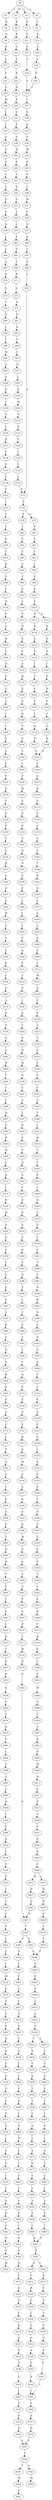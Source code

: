 strict digraph  {
	S0 -> S1 [ label = Y ];
	S0 -> S2 [ label = M ];
	S0 -> S3 [ label = L ];
	S0 -> S4 [ label = V ];
	S1 -> S5 [ label = R ];
	S2 -> S6 [ label = K ];
	S3 -> S7 [ label = R ];
	S4 -> S8 [ label = L ];
	S5 -> S9 [ label = D ];
	S6 -> S10 [ label = R ];
	S7 -> S11 [ label = G ];
	S8 -> S12 [ label = R ];
	S9 -> S13 [ label = S ];
	S10 -> S14 [ label = G ];
	S11 -> S15 [ label = V ];
	S12 -> S16 [ label = G ];
	S13 -> S17 [ label = V ];
	S14 -> S18 [ label = F ];
	S15 -> S19 [ label = G ];
	S16 -> S20 [ label = V ];
	S17 -> S21 [ label = Y ];
	S18 -> S22 [ label = R ];
	S19 -> S23 [ label = F ];
	S20 -> S24 [ label = G ];
	S21 -> S25 [ label = G ];
	S22 -> S26 [ label = D ];
	S23 -> S27 [ label = I ];
	S24 -> S23 [ label = F ];
	S25 -> S28 [ label = M ];
	S26 -> S29 [ label = S ];
	S27 -> S30 [ label = S ];
	S28 -> S31 [ label = L ];
	S29 -> S32 [ label = L ];
	S30 -> S33 [ label = Q ];
	S31 -> S34 [ label = I ];
	S32 -> S35 [ label = Y ];
	S33 -> S36 [ label = F ];
	S34 -> S37 [ label = A ];
	S35 -> S38 [ label = G ];
	S36 -> S39 [ label = M ];
	S37 -> S40 [ label = G ];
	S38 -> S41 [ label = M ];
	S39 -> S42 [ label = D ];
	S40 -> S43 [ label = V ];
	S41 -> S44 [ label = S ];
	S42 -> S45 [ label = V ];
	S43 -> S46 [ label = L ];
	S44 -> S47 [ label = I ];
	S45 -> S48 [ label = L ];
	S46 -> S49 [ label = L ];
	S47 -> S50 [ label = S ];
	S48 -> S51 [ label = W ];
	S49 -> S52 [ label = G ];
	S50 -> S53 [ label = G ];
	S51 -> S54 [ label = S ];
	S52 -> S55 [ label = V ];
	S53 -> S56 [ label = L ];
	S54 -> S57 [ label = D ];
	S55 -> S58 [ label = N ];
	S56 -> S59 [ label = L ];
	S57 -> S60 [ label = S ];
	S58 -> S61 [ label = L ];
	S59 -> S62 [ label = F ];
	S60 -> S63 [ label = C ];
	S61 -> S64 [ label = L ];
	S62 -> S65 [ label = G ];
	S63 -> S66 [ label = V ];
	S64 -> S67 [ label = A ];
	S65 -> S68 [ label = F ];
	S66 -> S69 [ label = L ];
	S67 -> S70 [ label = Q ];
	S68 -> S71 [ label = N ];
	S69 -> S72 [ label = N ];
	S70 -> S73 [ label = S ];
	S71 -> S74 [ label = L ];
	S72 -> S75 [ label = F ];
	S73 -> S76 [ label = L ];
	S74 -> S77 [ label = V ];
	S75 -> S78 [ label = E ];
	S75 -> S79 [ label = Q ];
	S76 -> S80 [ label = D ];
	S77 -> S81 [ label = S ];
	S78 -> S82 [ label = I ];
	S79 -> S83 [ label = S ];
	S80 -> S84 [ label = L ];
	S81 -> S85 [ label = Q ];
	S82 -> S86 [ label = V ];
	S83 -> S87 [ label = L ];
	S84 -> S88 [ label = L ];
	S85 -> S89 [ label = S ];
	S86 -> S90 [ label = F ];
	S87 -> S91 [ label = L ];
	S88 -> S92 [ label = W ];
	S89 -> S93 [ label = L ];
	S90 -> S94 [ label = S ];
	S91 -> S95 [ label = L ];
	S92 -> S96 [ label = A ];
	S93 -> S97 [ label = D ];
	S94 -> S98 [ label = T ];
	S95 -> S99 [ label = P ];
	S96 -> S100 [ label = N ];
	S97 -> S101 [ label = L ];
	S98 -> S102 [ label = G ];
	S99 -> S103 [ label = E ];
	S100 -> S104 [ label = E ];
	S101 -> S105 [ label = K ];
	S102 -> S106 [ label = I ];
	S103 -> S107 [ label = F ];
	S104 -> S108 [ label = C ];
	S105 -> S109 [ label = W ];
	S106 -> S110 [ label = T ];
	S107 -> S111 [ label = H ];
	S107 -> S112 [ label = R ];
	S108 -> S113 [ label = V ];
	S109 -> S114 [ label = A ];
	S110 -> S115 [ label = N ];
	S111 -> S116 [ label = K ];
	S112 -> S117 [ label = K ];
	S113 -> S118 [ label = L ];
	S114 -> S119 [ label = D ];
	S115 -> S120 [ label = E ];
	S116 -> S121 [ label = E ];
	S117 -> S122 [ label = E ];
	S118 -> S123 [ label = D ];
	S119 -> S124 [ label = S ];
	S120 -> S125 [ label = F ];
	S121 -> S126 [ label = A ];
	S122 -> S127 [ label = A ];
	S123 -> S128 [ label = F ];
	S124 -> S129 [ label = C ];
	S125 -> S130 [ label = E ];
	S126 -> S131 [ label = L ];
	S127 -> S132 [ label = L ];
	S128 -> S133 [ label = E ];
	S129 -> S134 [ label = V ];
	S130 -> S135 [ label = W ];
	S131 -> S136 [ label = A ];
	S132 -> S137 [ label = P ];
	S133 -> S138 [ label = S ];
	S134 -> S139 [ label = L ];
	S135 -> S140 [ label = G ];
	S136 -> S141 [ label = V ];
	S137 -> S142 [ label = V ];
	S138 -> S143 [ label = V ];
	S139 -> S72 [ label = N ];
	S140 -> S144 [ label = D ];
	S141 -> S145 [ label = V ];
	S142 -> S146 [ label = V ];
	S143 -> S147 [ label = L ];
	S144 -> S148 [ label = Q ];
	S145 -> S149 [ label = L ];
	S146 -> S150 [ label = L ];
	S147 -> S151 [ label = T ];
	S148 -> S152 [ label = C ];
	S149 -> S153 [ label = Q ];
	S150 -> S154 [ label = Q ];
	S151 -> S155 [ label = L ];
	S152 -> S156 [ label = S ];
	S153 -> S157 [ label = H ];
	S154 -> S158 [ label = H ];
	S155 -> S159 [ label = G ];
	S156 -> S160 [ label = T ];
	S157 -> S161 [ label = G ];
	S158 -> S161 [ label = G ];
	S159 -> S162 [ label = T ];
	S160 -> S163 [ label = L ];
	S161 -> S164 [ label = E ];
	S162 -> S165 [ label = K ];
	S163 -> S166 [ label = P ];
	S164 -> S167 [ label = G ];
	S165 -> S168 [ label = E ];
	S166 -> S169 [ label = M ];
	S167 -> S170 [ label = R ];
	S168 -> S171 [ label = T ];
	S169 -> S172 [ label = T ];
	S170 -> S173 [ label = V ];
	S171 -> S174 [ label = D ];
	S172 -> S175 [ label = N ];
	S173 -> S176 [ label = E ];
	S174 -> S177 [ label = F ];
	S175 -> S178 [ label = D ];
	S176 -> S179 [ label = T ];
	S177 -> S180 [ label = E ];
	S178 -> S181 [ label = S ];
	S179 -> S182 [ label = V ];
	S180 -> S183 [ label = W ];
	S181 -> S184 [ label = H ];
	S182 -> S185 [ label = F ];
	S183 -> S186 [ label = G ];
	S184 -> S187 [ label = N ];
	S185 -> S188 [ label = T ];
	S186 -> S189 [ label = H ];
	S187 -> S190 [ label = R ];
	S188 -> S191 [ label = R ];
	S189 -> S192 [ label = D ];
	S190 -> S193 [ label = F ];
	S191 -> S194 [ label = R ];
	S192 -> S195 [ label = C ];
	S193 -> S196 [ label = L ];
	S194 -> S197 [ label = G ];
	S195 -> S198 [ label = A ];
	S196 -> S199 [ label = I ];
	S197 -> S200 [ label = E ];
	S198 -> S201 [ label = I ];
	S199 -> S202 [ label = L ];
	S200 -> S203 [ label = Y ];
	S201 -> S204 [ label = L ];
	S202 -> S205 [ label = P ];
	S203 -> S206 [ label = D ];
	S204 -> S207 [ label = R ];
	S205 -> S208 [ label = D ];
	S206 -> S209 [ label = F ];
	S207 -> S210 [ label = G ];
	S208 -> S211 [ label = E ];
	S209 -> S212 [ label = E ];
	S210 -> S213 [ label = S ];
	S211 -> S214 [ label = C ];
	S212 -> S215 [ label = W ];
	S213 -> S216 [ label = F ];
	S214 -> S217 [ label = S ];
	S215 -> S218 [ label = G ];
	S216 -> S219 [ label = S ];
	S217 -> S220 [ label = I ];
	S218 -> S221 [ label = E ];
	S219 -> S222 [ label = V ];
	S220 -> S223 [ label = A ];
	S221 -> S224 [ label = K ];
	S222 -> S225 [ label = N ];
	S223 -> S226 [ label = T ];
	S224 -> S227 [ label = C ];
	S225 -> S228 [ label = P ];
	S226 -> S229 [ label = S ];
	S227 -> S230 [ label = A ];
	S228 -> S231 [ label = V ];
	S229 -> S232 [ label = N ];
	S230 -> S233 [ label = S ];
	S231 -> S234 [ label = E ];
	S232 -> S235 [ label = W ];
	S233 -> S236 [ label = L ];
	S234 -> S237 [ label = D ];
	S235 -> S238 [ label = D ];
	S236 -> S239 [ label = P ];
	S237 -> S240 [ label = G ];
	S238 -> S241 [ label = V ];
	S239 -> S242 [ label = V ];
	S240 -> S243 [ label = Q ];
	S241 -> S244 [ label = A ];
	S242 -> S245 [ label = G ];
	S243 -> S246 [ label = G ];
	S244 -> S247 [ label = Y ];
	S245 -> S248 [ label = T ];
	S246 -> S249 [ label = W ];
	S247 -> S250 [ label = R ];
	S248 -> S251 [ label = L ];
	S249 -> S252 [ label = P ];
	S250 -> S253 [ label = E ];
	S251 -> S254 [ label = N ];
	S252 -> S255 [ label = A ];
	S253 -> S256 [ label = C ];
	S254 -> S257 [ label = L ];
	S255 -> S258 [ label = L ];
	S256 -> S259 [ label = H ];
	S257 -> S260 [ label = T ];
	S258 -> S261 [ label = G ];
	S259 -> S262 [ label = S ];
	S260 -> S263 [ label = E ];
	S261 -> S264 [ label = C ];
	S262 -> S265 [ label = F ];
	S263 -> S266 [ label = T ];
	S264 -> S267 [ label = P ];
	S265 -> S268 [ label = S ];
	S266 -> S269 [ label = D ];
	S267 -> S270 [ label = A ];
	S268 -> S271 [ label = K ];
	S269 -> S272 [ label = C ];
	S270 -> S273 [ label = N ];
	S271 -> S274 [ label = S ];
	S272 -> S275 [ label = G ];
	S273 -> S276 [ label = S ];
	S274 -> S277 [ label = G ];
	S275 -> S278 [ label = L ];
	S276 -> S279 [ label = D ];
	S277 -> S280 [ label = D ];
	S278 -> S281 [ label = T ];
	S279 -> S282 [ label = S ];
	S280 -> S283 [ label = F ];
	S281 -> S284 [ label = T ];
	S282 -> S285 [ label = W ];
	S283 -> S286 [ label = H ];
	S284 -> S287 [ label = T ];
	S285 -> S288 [ label = T ];
	S286 -> S289 [ label = E ];
	S287 -> S290 [ label = N ];
	S288 -> S291 [ label = T ];
	S289 -> S292 [ label = L ];
	S290 -> S293 [ label = W ];
	S291 -> S294 [ label = T ];
	S292 -> S295 [ label = L ];
	S293 -> S296 [ label = D ];
	S294 -> S297 [ label = N ];
	S295 -> S298 [ label = P ];
	S296 -> S299 [ label = V ];
	S297 -> S300 [ label = V ];
	S298 -> S301 [ label = V ];
	S299 -> S302 [ label = D ];
	S300 -> S303 [ label = R ];
	S301 -> S304 [ label = T ];
	S302 -> S305 [ label = F ];
	S303 -> S306 [ label = M ];
	S304 -> S307 [ label = Y ];
	S305 -> S308 [ label = R ];
	S306 -> S309 [ label = C ];
	S307 -> S310 [ label = N ];
	S308 -> S311 [ label = T ];
	S309 -> S312 [ label = Q ];
	S310 -> S313 [ label = K ];
	S311 -> S314 [ label = C ];
	S312 -> S315 [ label = L ];
	S313 -> S316 [ label = E ];
	S314 -> S317 [ label = K ];
	S315 -> S318 [ label = N ];
	S316 -> S319 [ label = E ];
	S317 -> S320 [ label = S ];
	S318 -> S321 [ label = W ];
	S319 -> S322 [ label = E ];
	S320 -> S323 [ label = P ];
	S321 -> S324 [ label = Q ];
	S322 -> S325 [ label = R ];
	S323 -> S326 [ label = Q ];
	S324 -> S327 [ label = D ];
	S325 -> S328 [ label = S ];
	S326 -> S329 [ label = L ];
	S327 -> S330 [ label = E ];
	S328 -> S331 [ label = W ];
	S329 -> S332 [ label = R ];
	S330 -> S333 [ label = L ];
	S331 -> S334 [ label = G ];
	S332 -> S335 [ label = G ];
	S333 -> S336 [ label = S ];
	S334 -> S337 [ label = C ];
	S335 -> S338 [ label = S ];
	S336 -> S339 [ label = G ];
	S337 -> S340 [ label = K ];
	S338 -> S341 [ label = T ];
	S339 -> S342 [ label = S ];
	S340 -> S343 [ label = E ];
	S341 -> S344 [ label = N ];
	S342 -> S345 [ label = A ];
	S343 -> S346 [ label = R ];
	S344 -> S347 [ label = S ];
	S345 -> S348 [ label = R ];
	S346 -> S349 [ label = M ];
	S347 -> S350 [ label = L ];
	S348 -> S351 [ label = S ];
	S349 -> S352 [ label = E ];
	S350 -> S353 [ label = P ];
	S351 -> S354 [ label = R ];
	S352 -> S355 [ label = A ];
	S353 -> S356 [ label = V ];
	S354 -> S357 [ label = N ];
	S355 -> S358 [ label = A ];
	S356 -> S359 [ label = T ];
	S357 -> S360 [ label = R ];
	S358 -> S361 [ label = G ];
	S359 -> S362 [ label = L ];
	S360 -> S363 [ label = H ];
	S361 -> S364 [ label = P ];
	S362 -> S365 [ label = S ];
	S363 -> S366 [ label = A ];
	S364 -> S367 [ label = S ];
	S365 -> S368 [ label = R ];
	S366 -> S369 [ label = A ];
	S367 -> S370 [ label = R ];
	S368 -> S371 [ label = T ];
	S369 -> S372 [ label = E ];
	S370 -> S373 [ label = C ];
	S371 -> S374 [ label = H ];
	S372 -> S375 [ label = L ];
	S373 -> S376 [ label = W ];
	S374 -> S377 [ label = E ];
	S375 -> S378 [ label = S ];
	S376 -> S379 [ label = H ];
	S377 -> S380 [ label = L ];
	S378 -> S381 [ label = A ];
	S379 -> S382 [ label = D ];
	S380 -> S383 [ label = S ];
	S381 -> S384 [ label = G ];
	S382 -> S385 [ label = P ];
	S383 -> S386 [ label = W ];
	S384 -> S387 [ label = C ];
	S385 -> S388 [ label = T ];
	S386 -> S389 [ label = G ];
	S387 -> S390 [ label = R ];
	S388 -> S391 [ label = F ];
	S388 -> S392 [ label = Y ];
	S389 -> S393 [ label = C ];
	S390 -> S394 [ label = S ];
	S391 -> S395 [ label = G ];
	S392 -> S396 [ label = G ];
	S393 -> S397 [ label = A ];
	S394 -> S398 [ label = S ];
	S395 -> S399 [ label = L ];
	S396 -> S400 [ label = Q ];
	S397 -> S401 [ label = R ];
	S398 -> S402 [ label = T ];
	S399 -> S403 [ label = F ];
	S400 -> S404 [ label = F ];
	S401 -> S405 [ label = R ];
	S402 -> S406 [ label = R ];
	S403 -> S407 [ label = V ];
	S404 -> S408 [ label = V ];
	S405 -> S409 [ label = M ];
	S406 -> S410 [ label = R ];
	S407 -> S411 [ label = I ];
	S408 -> S412 [ label = I ];
	S409 -> S413 [ label = D ];
	S410 -> S414 [ label = T ];
	S411 -> S415 [ label = G ];
	S412 -> S416 [ label = G ];
	S413 -> S417 [ label = V ];
	S414 -> S418 [ label = E ];
	S415 -> S419 [ label = V ];
	S416 -> S420 [ label = A ];
	S417 -> S421 [ label = V ];
	S418 -> S422 [ label = T ];
	S419 -> S423 [ label = Y ];
	S420 -> S424 [ label = L ];
	S420 -> S425 [ label = F ];
	S421 -> S426 [ label = A ];
	S422 -> S427 [ label = P ];
	S423 -> S428 [ label = V ];
	S424 -> S429 [ label = F ];
	S425 -> S430 [ label = F ];
	S426 -> S431 [ label = S ];
	S427 -> S432 [ label = L ];
	S428 -> S433 [ label = I ];
	S429 -> S434 [ label = G ];
	S430 -> S435 [ label = G ];
	S431 -> S436 [ label = D ];
	S432 -> S437 [ label = R ];
	S433 -> S438 [ label = C ];
	S434 -> S439 [ label = A ];
	S435 -> S440 [ label = A ];
	S436 -> S441 [ label = R ];
	S437 -> S442 [ label = C ];
	S438 -> S443 [ label = F ];
	S439 -> S444 [ label = F ];
	S440 -> S445 [ label = S ];
	S441 -> S446 [ label = C ];
	S442 -> S447 [ label = R ];
	S443 -> S448 [ label = P ];
	S444 -> S449 [ label = T ];
	S445 -> S450 [ label = T ];
	S446 -> S451 [ label = W ];
	S446 -> S452 [ label = L ];
	S447 -> S453 [ label = H ];
	S448 -> S454 [ label = L ];
	S449 -> S455 [ label = L ];
	S450 -> S456 [ label = L ];
	S451 -> S457 [ label = H ];
	S452 -> S458 [ label = H ];
	S453 -> S459 [ label = E ];
	S454 -> S460 [ label = S ];
	S455 -> S461 [ label = Q ];
	S456 -> S462 [ label = P ];
	S457 -> S463 [ label = D ];
	S458 -> S464 [ label = D ];
	S459 -> S465 [ label = P ];
	S460 -> S466 [ label = M ];
	S461 -> S467 [ label = L ];
	S462 -> S468 [ label = L ];
	S463 -> S385 [ label = P ];
	S464 -> S469 [ label = P ];
	S465 -> S470 [ label = V ];
	S466 -> S471 [ label = L ];
	S467 -> S472 [ label = V ];
	S468 -> S473 [ label = V ];
	S469 -> S474 [ label = T ];
	S470 -> S475 [ label = Q ];
	S471 -> S476 [ label = C ];
	S472 -> S477 [ label = G ];
	S473 -> S478 [ label = S ];
	S474 -> S479 [ label = Y ];
	S475 -> S480 [ label = G ];
	S476 -> S481 [ label = A ];
	S477 -> S482 [ label = L ];
	S478 -> S483 [ label = L ];
	S479 -> S396 [ label = G ];
	S480 -> S484 [ label = L ];
	S481 -> S485 [ label = L ];
	S482 -> S486 [ label = L ];
	S483 -> S487 [ label = L ];
	S484 -> S488 [ label = F ];
	S485 -> S489 [ label = V ];
	S486 -> S490 [ label = A ];
	S487 -> S491 [ label = A ];
	S488 -> S492 [ label = V ];
	S489 -> S493 [ label = F ];
	S490 -> S494 [ label = F ];
	S491 -> S495 [ label = F ];
	S492 -> S496 [ label = I ];
	S493 -> S497 [ label = I ];
	S494 -> S498 [ label = I ];
	S495 -> S499 [ label = I ];
	S496 -> S500 [ label = N ];
	S497 -> S501 [ label = R ];
	S498 -> S502 [ label = R ];
	S499 -> S502 [ label = R ];
	S500 -> S503 [ label = L ];
	S501 -> S504 [ label = K ];
	S502 -> S505 [ label = K ];
	S503 -> S506 [ label = Y ];
	S504 -> S507 [ label = Q ];
	S505 -> S508 [ label = Q ];
	S505 -> S509 [ label = C ];
	S506 -> S510 [ label = Q ];
	S507 -> S511 [ label = F ];
	S508 -> S512 [ label = C ];
	S509 -> S513 [ label = R ];
	S510 -> S514 [ label = F ];
	S511 -> S515 [ label = A ];
	S512 -> S516 [ label = R ];
	S513 -> S517 [ label = G ];
	S514 -> S518 [ label = A ];
	S515 -> S519 [ label = G ];
	S516 -> S520 [ label = G ];
	S517 -> S521 [ label = F ];
	S518 -> S522 [ label = F ];
	S519 -> S523 [ label = F ];
	S520 -> S524 [ label = L ];
	S521 -> S525 [ label = A ];
	S522 -> S526 [ label = L ];
	S523 -> S527 [ label = K ];
	S524 -> S528 [ label = A ];
	S525 -> S529 [ label = G ];
	S526 -> S530 [ label = T ];
	S527 -> S531 [ label = G ];
	S528 -> S532 [ label = G ];
	S529 -> S533 [ label = A ];
	S530 -> S534 [ label = C ];
	S531 -> S535 [ label = V ];
	S532 -> S536 [ label = A ];
	S533 -> S537 [ label = E ];
	S534 -> S538 [ label = P ];
	S535 -> S539 [ label = Q ];
	S536 -> S540 [ label = E ];
	S537 -> S541 [ label = E ];
	S538 -> S542 [ label = L ];
	S539 -> S543 [ label = E ];
	S540 -> S544 [ label = E ];
	S541 -> S545 [ label = L ];
	S542 -> S546 [ label = C ];
	S543 -> S547 [ label = L ];
	S544 -> S545 [ label = L ];
	S545 -> S548 [ label = V ];
	S546 -> S549 [ label = L ];
	S547 -> S550 [ label = V ];
	S548 -> S551 [ label = D ];
	S549 -> S552 [ label = M ];
	S550 -> S553 [ label = D ];
	S551 -> S554 [ label = D ];
	S552 -> S555 [ label = A ];
	S553 -> S556 [ label = D ];
	S554 -> S557 [ label = F ];
	S555 -> S558 [ label = F ];
	S556 -> S557 [ label = F ];
	S557 -> S559 [ label = T ];
	S558 -> S560 [ label = V ];
	S559 -> S561 [ label = T ];
	S559 -> S562 [ label = A ];
	S560 -> S563 [ label = R ];
	S561 -> S564 [ label = M ];
	S562 -> S565 [ label = M ];
	S563 -> S566 [ label = H ];
	S564 -> S567 [ label = K ];
	S566 -> S568 [ label = Q ];
	S568 -> S569 [ label = F ];
	S569 -> S570 [ label = P ];
	S570 -> S571 [ label = G ];
	S571 -> S572 [ label = F ];
	S572 -> S573 [ label = E ];
	S573 -> S574 [ label = G ];
	S574 -> S575 [ label = I ];
	S575 -> S576 [ label = G ];
	S576 -> S577 [ label = Q ];
	S577 -> S578 [ label = L ];
	S578 -> S579 [ label = L ];
	S579 -> S580 [ label = S ];
	S580 -> S581 [ label = D ];
	S581 -> S582 [ label = F ];
	S582 -> S583 [ label = D ];
	S583 -> S584 [ label = A ];
	S584 -> S585 [ label = M ];
}
